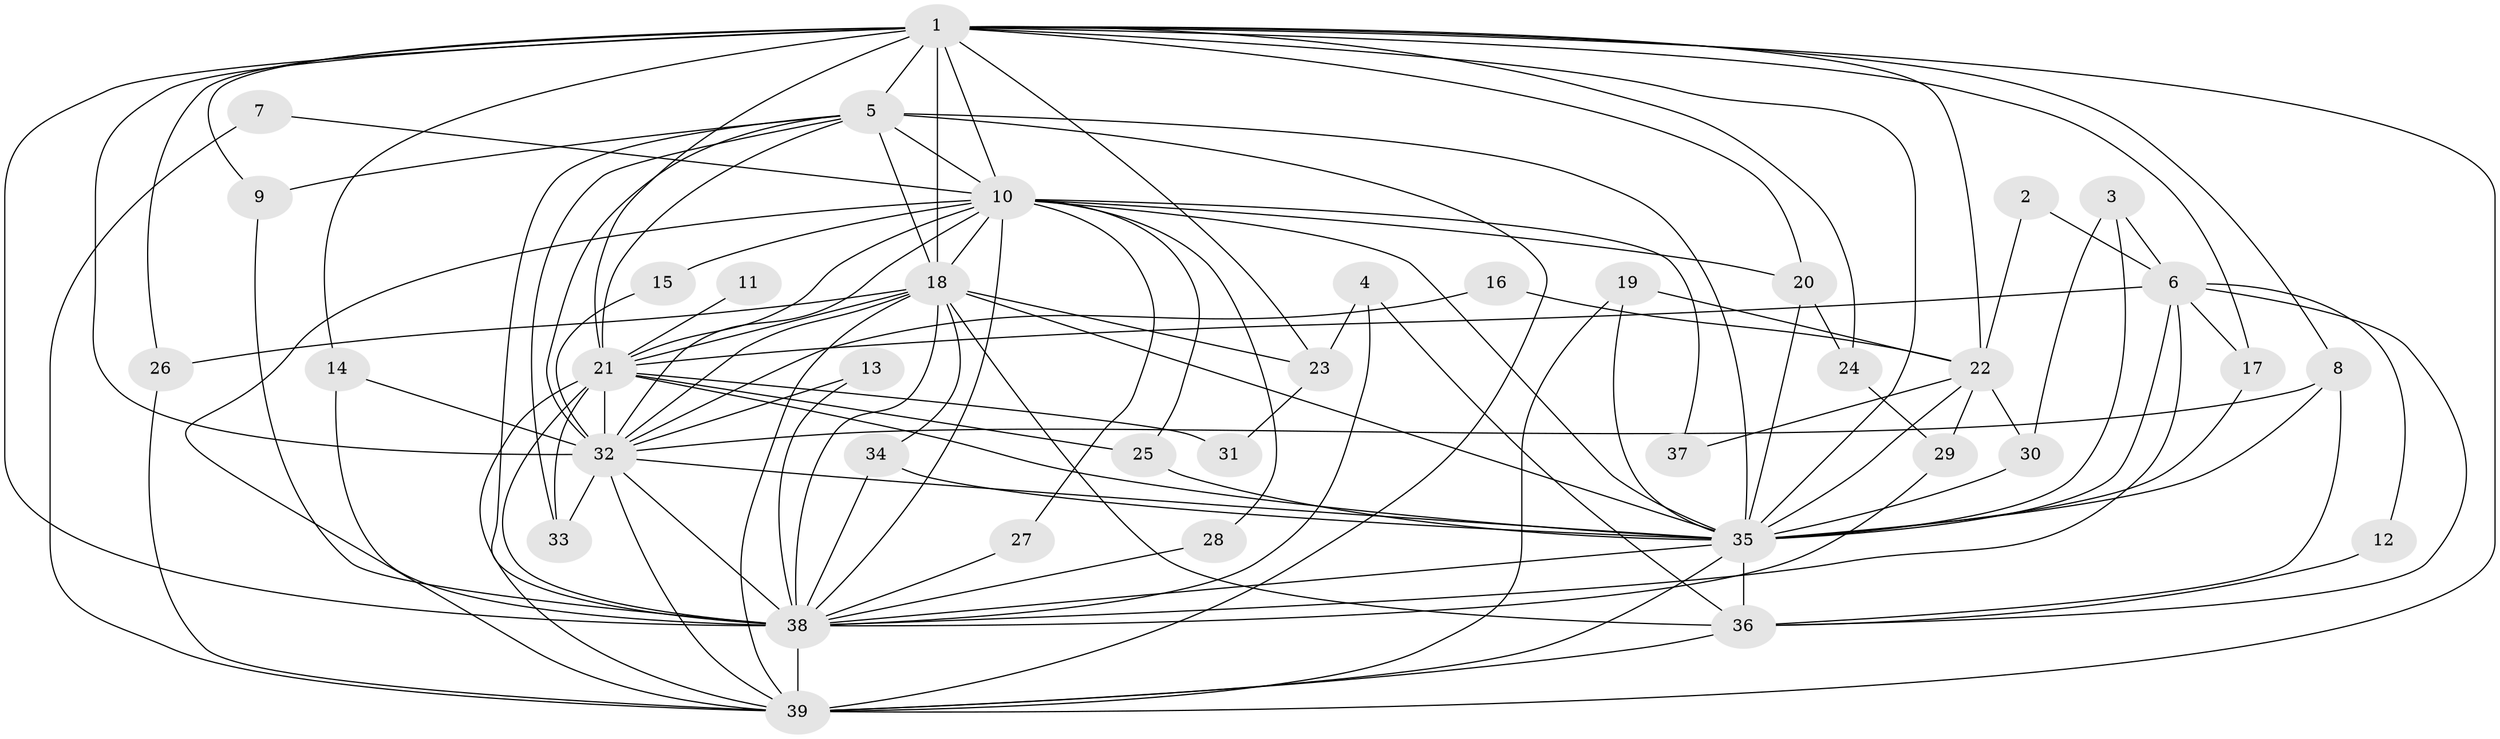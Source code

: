 // original degree distribution, {16: 0.025974025974025976, 17: 0.012987012987012988, 22: 0.012987012987012988, 20: 0.012987012987012988, 25: 0.012987012987012988, 15: 0.012987012987012988, 21: 0.012987012987012988, 19: 0.012987012987012988, 12: 0.012987012987012988, 3: 0.16883116883116883, 8: 0.012987012987012988, 10: 0.012987012987012988, 2: 0.6103896103896104, 7: 0.012987012987012988, 4: 0.03896103896103896, 5: 0.012987012987012988}
// Generated by graph-tools (version 1.1) at 2025/36/03/04/25 23:36:18]
// undirected, 39 vertices, 112 edges
graph export_dot {
  node [color=gray90,style=filled];
  1;
  2;
  3;
  4;
  5;
  6;
  7;
  8;
  9;
  10;
  11;
  12;
  13;
  14;
  15;
  16;
  17;
  18;
  19;
  20;
  21;
  22;
  23;
  24;
  25;
  26;
  27;
  28;
  29;
  30;
  31;
  32;
  33;
  34;
  35;
  36;
  37;
  38;
  39;
  1 -- 5 [weight=3.0];
  1 -- 8 [weight=1.0];
  1 -- 9 [weight=1.0];
  1 -- 10 [weight=3.0];
  1 -- 14 [weight=1.0];
  1 -- 17 [weight=1.0];
  1 -- 18 [weight=3.0];
  1 -- 20 [weight=1.0];
  1 -- 21 [weight=2.0];
  1 -- 22 [weight=2.0];
  1 -- 23 [weight=1.0];
  1 -- 24 [weight=2.0];
  1 -- 26 [weight=1.0];
  1 -- 32 [weight=4.0];
  1 -- 35 [weight=2.0];
  1 -- 38 [weight=4.0];
  1 -- 39 [weight=3.0];
  2 -- 6 [weight=1.0];
  2 -- 22 [weight=1.0];
  3 -- 6 [weight=1.0];
  3 -- 30 [weight=1.0];
  3 -- 35 [weight=1.0];
  4 -- 23 [weight=1.0];
  4 -- 36 [weight=1.0];
  4 -- 38 [weight=1.0];
  5 -- 9 [weight=1.0];
  5 -- 10 [weight=2.0];
  5 -- 18 [weight=1.0];
  5 -- 21 [weight=1.0];
  5 -- 32 [weight=2.0];
  5 -- 33 [weight=1.0];
  5 -- 35 [weight=3.0];
  5 -- 38 [weight=1.0];
  5 -- 39 [weight=1.0];
  6 -- 12 [weight=1.0];
  6 -- 17 [weight=1.0];
  6 -- 21 [weight=1.0];
  6 -- 35 [weight=1.0];
  6 -- 36 [weight=1.0];
  6 -- 38 [weight=1.0];
  7 -- 10 [weight=1.0];
  7 -- 39 [weight=1.0];
  8 -- 32 [weight=1.0];
  8 -- 35 [weight=1.0];
  8 -- 36 [weight=1.0];
  9 -- 38 [weight=1.0];
  10 -- 15 [weight=1.0];
  10 -- 18 [weight=1.0];
  10 -- 20 [weight=2.0];
  10 -- 21 [weight=1.0];
  10 -- 25 [weight=1.0];
  10 -- 27 [weight=1.0];
  10 -- 28 [weight=1.0];
  10 -- 32 [weight=1.0];
  10 -- 35 [weight=1.0];
  10 -- 37 [weight=1.0];
  10 -- 38 [weight=1.0];
  10 -- 39 [weight=1.0];
  11 -- 21 [weight=1.0];
  12 -- 36 [weight=1.0];
  13 -- 32 [weight=1.0];
  13 -- 38 [weight=1.0];
  14 -- 32 [weight=1.0];
  14 -- 38 [weight=1.0];
  15 -- 32 [weight=1.0];
  16 -- 22 [weight=1.0];
  16 -- 32 [weight=1.0];
  17 -- 35 [weight=1.0];
  18 -- 21 [weight=1.0];
  18 -- 23 [weight=1.0];
  18 -- 26 [weight=1.0];
  18 -- 32 [weight=1.0];
  18 -- 34 [weight=1.0];
  18 -- 35 [weight=1.0];
  18 -- 36 [weight=1.0];
  18 -- 38 [weight=2.0];
  18 -- 39 [weight=2.0];
  19 -- 22 [weight=1.0];
  19 -- 35 [weight=1.0];
  19 -- 39 [weight=1.0];
  20 -- 24 [weight=1.0];
  20 -- 35 [weight=1.0];
  21 -- 25 [weight=1.0];
  21 -- 31 [weight=1.0];
  21 -- 32 [weight=3.0];
  21 -- 33 [weight=1.0];
  21 -- 35 [weight=1.0];
  21 -- 38 [weight=1.0];
  21 -- 39 [weight=1.0];
  22 -- 29 [weight=1.0];
  22 -- 30 [weight=1.0];
  22 -- 35 [weight=1.0];
  22 -- 37 [weight=1.0];
  23 -- 31 [weight=1.0];
  24 -- 29 [weight=1.0];
  25 -- 35 [weight=1.0];
  26 -- 39 [weight=1.0];
  27 -- 38 [weight=1.0];
  28 -- 38 [weight=1.0];
  29 -- 38 [weight=1.0];
  30 -- 35 [weight=1.0];
  32 -- 33 [weight=1.0];
  32 -- 35 [weight=1.0];
  32 -- 38 [weight=1.0];
  32 -- 39 [weight=1.0];
  34 -- 35 [weight=1.0];
  34 -- 38 [weight=1.0];
  35 -- 36 [weight=1.0];
  35 -- 38 [weight=1.0];
  35 -- 39 [weight=1.0];
  36 -- 39 [weight=1.0];
  38 -- 39 [weight=1.0];
}

